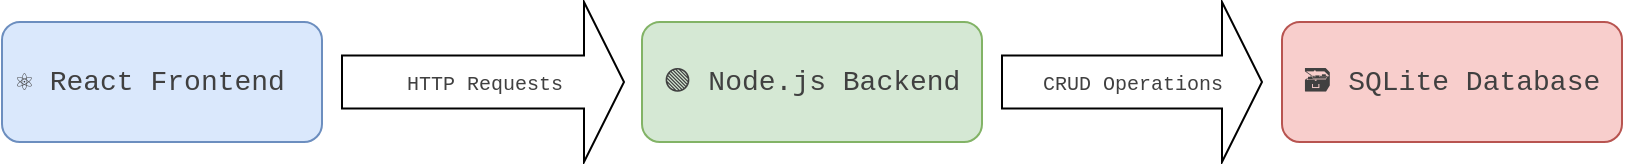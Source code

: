 <mxfile version="26.2.9">
  <diagram name="Архитектура" id="0">
    <mxGraphModel dx="1044" dy="575" grid="1" gridSize="10" guides="1" tooltips="1" connect="1" arrows="1" fold="1" page="1" pageScale="1" pageWidth="850" pageHeight="1100" math="0" shadow="0">
      <root>
        <mxCell id="0" />
        <mxCell id="1" parent="0" />
        <mxCell id="LAklp22qbEeW9QrZUYc9-5" value="" style="rounded=1;whiteSpace=wrap;html=1;fillColor=#dae8fc;strokeColor=#6c8ebf;" parent="1" vertex="1">
          <mxGeometry x="20" y="370" width="160" height="60" as="geometry" />
        </mxCell>
        <mxCell id="LAklp22qbEeW9QrZUYc9-2" value="&lt;span style=&quot;color: rgb(64, 64, 64); font-family: Menlo, &amp;quot;Roboto Mono&amp;quot;, &amp;quot;Courier New&amp;quot;, Courier, monospace, Inter, sans-serif; font-size: 14.002px; font-style: normal; font-variant-ligatures: normal; font-variant-caps: normal; font-weight: 500; letter-spacing: normal; orphans: 2; text-align: left; text-indent: 0px; text-transform: none; widows: 2; word-spacing: 0px; -webkit-text-stroke-width: 0px; white-space: normal; text-decoration-thickness: initial; text-decoration-style: initial; text-decoration-color: initial; float: none; display: inline !important;&quot;&gt;⚛️ React Frontend&lt;/span&gt;" style="text;whiteSpace=wrap;html=1;" parent="1" vertex="1">
          <mxGeometry x="25" y="385" width="150" height="40" as="geometry" />
        </mxCell>
        <mxCell id="LAklp22qbEeW9QrZUYc9-7" value="&lt;span style=&quot;color: rgb(64, 64, 64); font-family: Menlo, &amp;quot;Roboto Mono&amp;quot;, &amp;quot;Courier New&amp;quot;, Courier, monospace, Inter, sans-serif; font-size: 14.002px; text-align: left;&quot;&gt;🟢 Node.js Backend&lt;/span&gt;" style="rounded=1;whiteSpace=wrap;html=1;fillColor=#d5e8d4;strokeColor=#82b366;" parent="1" vertex="1">
          <mxGeometry x="340" y="370" width="170" height="60" as="geometry" />
        </mxCell>
        <mxCell id="LAklp22qbEeW9QrZUYc9-8" value="&lt;span style=&quot;color: rgb(64, 64, 64); font-family: Menlo, &amp;quot;Roboto Mono&amp;quot;, &amp;quot;Courier New&amp;quot;, Courier, monospace, Inter, sans-serif; font-size: 14.002px; text-align: left;&quot;&gt;🗃️ SQLite Database&lt;/span&gt;" style="rounded=1;whiteSpace=wrap;html=1;fillColor=#f8cecc;strokeColor=#b85450;" parent="1" vertex="1">
          <mxGeometry x="660" y="370" width="170" height="60" as="geometry" />
        </mxCell>
        <mxCell id="LAklp22qbEeW9QrZUYc9-11" value="&lt;pre&gt;&lt;span style=&quot;color: rgb(64, 64, 64); font-family: Menlo, &amp;quot;Roboto Mono&amp;quot;, &amp;quot;Courier New&amp;quot;, Courier, monospace, Inter, sans-serif; text-wrap-mode: wrap;&quot;&gt;&lt;font style=&quot;font-size: 10px;&quot;&gt;HTTP Requests&lt;/font&gt;&lt;/span&gt;&lt;/pre&gt;" style="html=1;shadow=0;dashed=0;align=center;verticalAlign=middle;shape=mxgraph.arrows2.arrow;dy=0.67;dx=20;notch=0;" parent="1" vertex="1">
          <mxGeometry x="190" y="360" width="141" height="80" as="geometry" />
        </mxCell>
        <mxCell id="LAklp22qbEeW9QrZUYc9-12" value="&lt;span style=&quot;color: rgb(64, 64, 64); font-family: Menlo, &amp;quot;Roboto Mono&amp;quot;, &amp;quot;Courier New&amp;quot;, Courier, monospace, Inter, sans-serif; text-align: left; text-wrap-mode: wrap;&quot;&gt;&lt;font style=&quot;font-size: 10px;&quot;&gt;CRUD Operations&lt;/font&gt;&lt;/span&gt;" style="html=1;shadow=0;dashed=0;align=center;verticalAlign=middle;shape=mxgraph.arrows2.arrow;dy=0.67;dx=20;notch=0;" parent="1" vertex="1">
          <mxGeometry x="520" y="360" width="130" height="80" as="geometry" />
        </mxCell>
      </root>
    </mxGraphModel>
  </diagram>
</mxfile>
